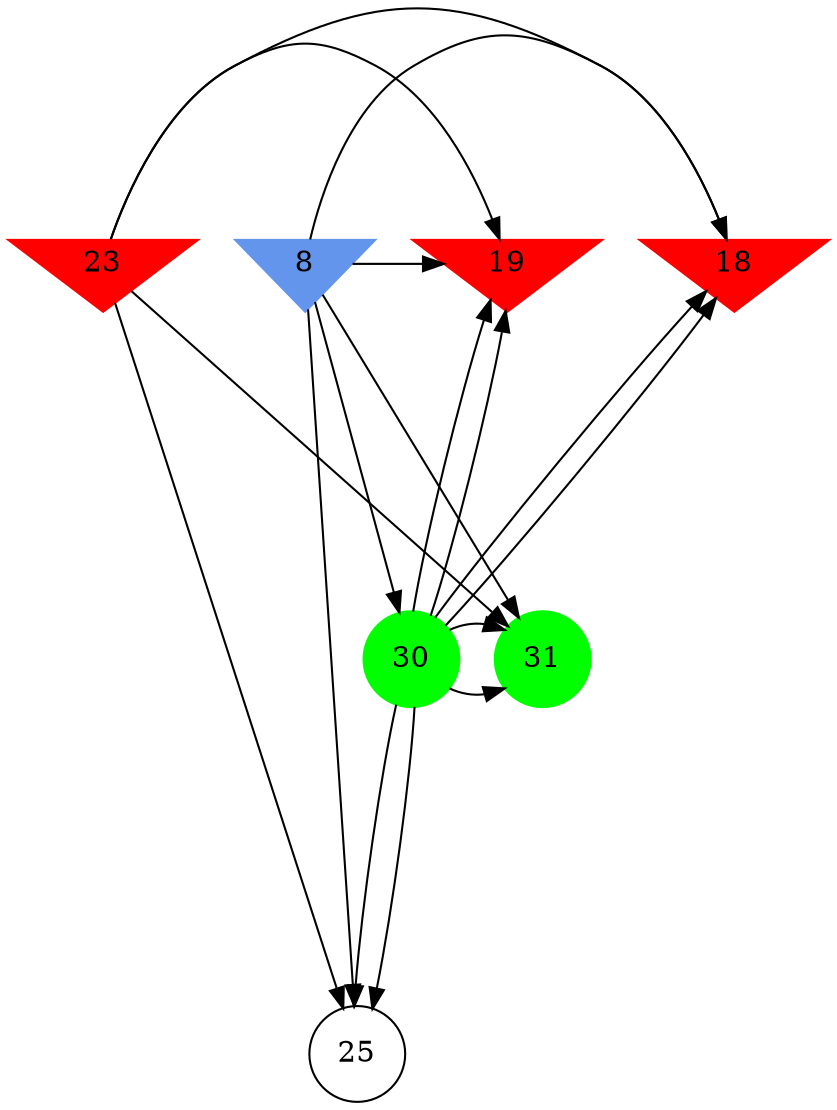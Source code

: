digraph brain {
	ranksep=2.0;
	8 [shape=invtriangle,style=filled,color=cornflowerblue];
	18 [shape=invtriangle,style=filled,color=red];
	19 [shape=invtriangle,style=filled,color=red];
	23 [shape=invtriangle,style=filled,color=red];
	25 [shape=circle,color=black];
	30 [shape=circle,style=filled,color=green];
	31 [shape=circle,style=filled,color=green];
	8	->	25;
	8	->	19;
	8	->	18;
	8	->	31;
	30	->	25;
	30	->	19;
	30	->	18;
	30	->	31;
	23	->	25;
	23	->	19;
	23	->	18;
	23	->	31;
	30	->	25;
	30	->	19;
	30	->	18;
	30	->	31;
	8	->	30;
	{ rank=same; 8; 18; 19; 23; }
	{ rank=same; 25; }
	{ rank=same; 30; 31; }
}
